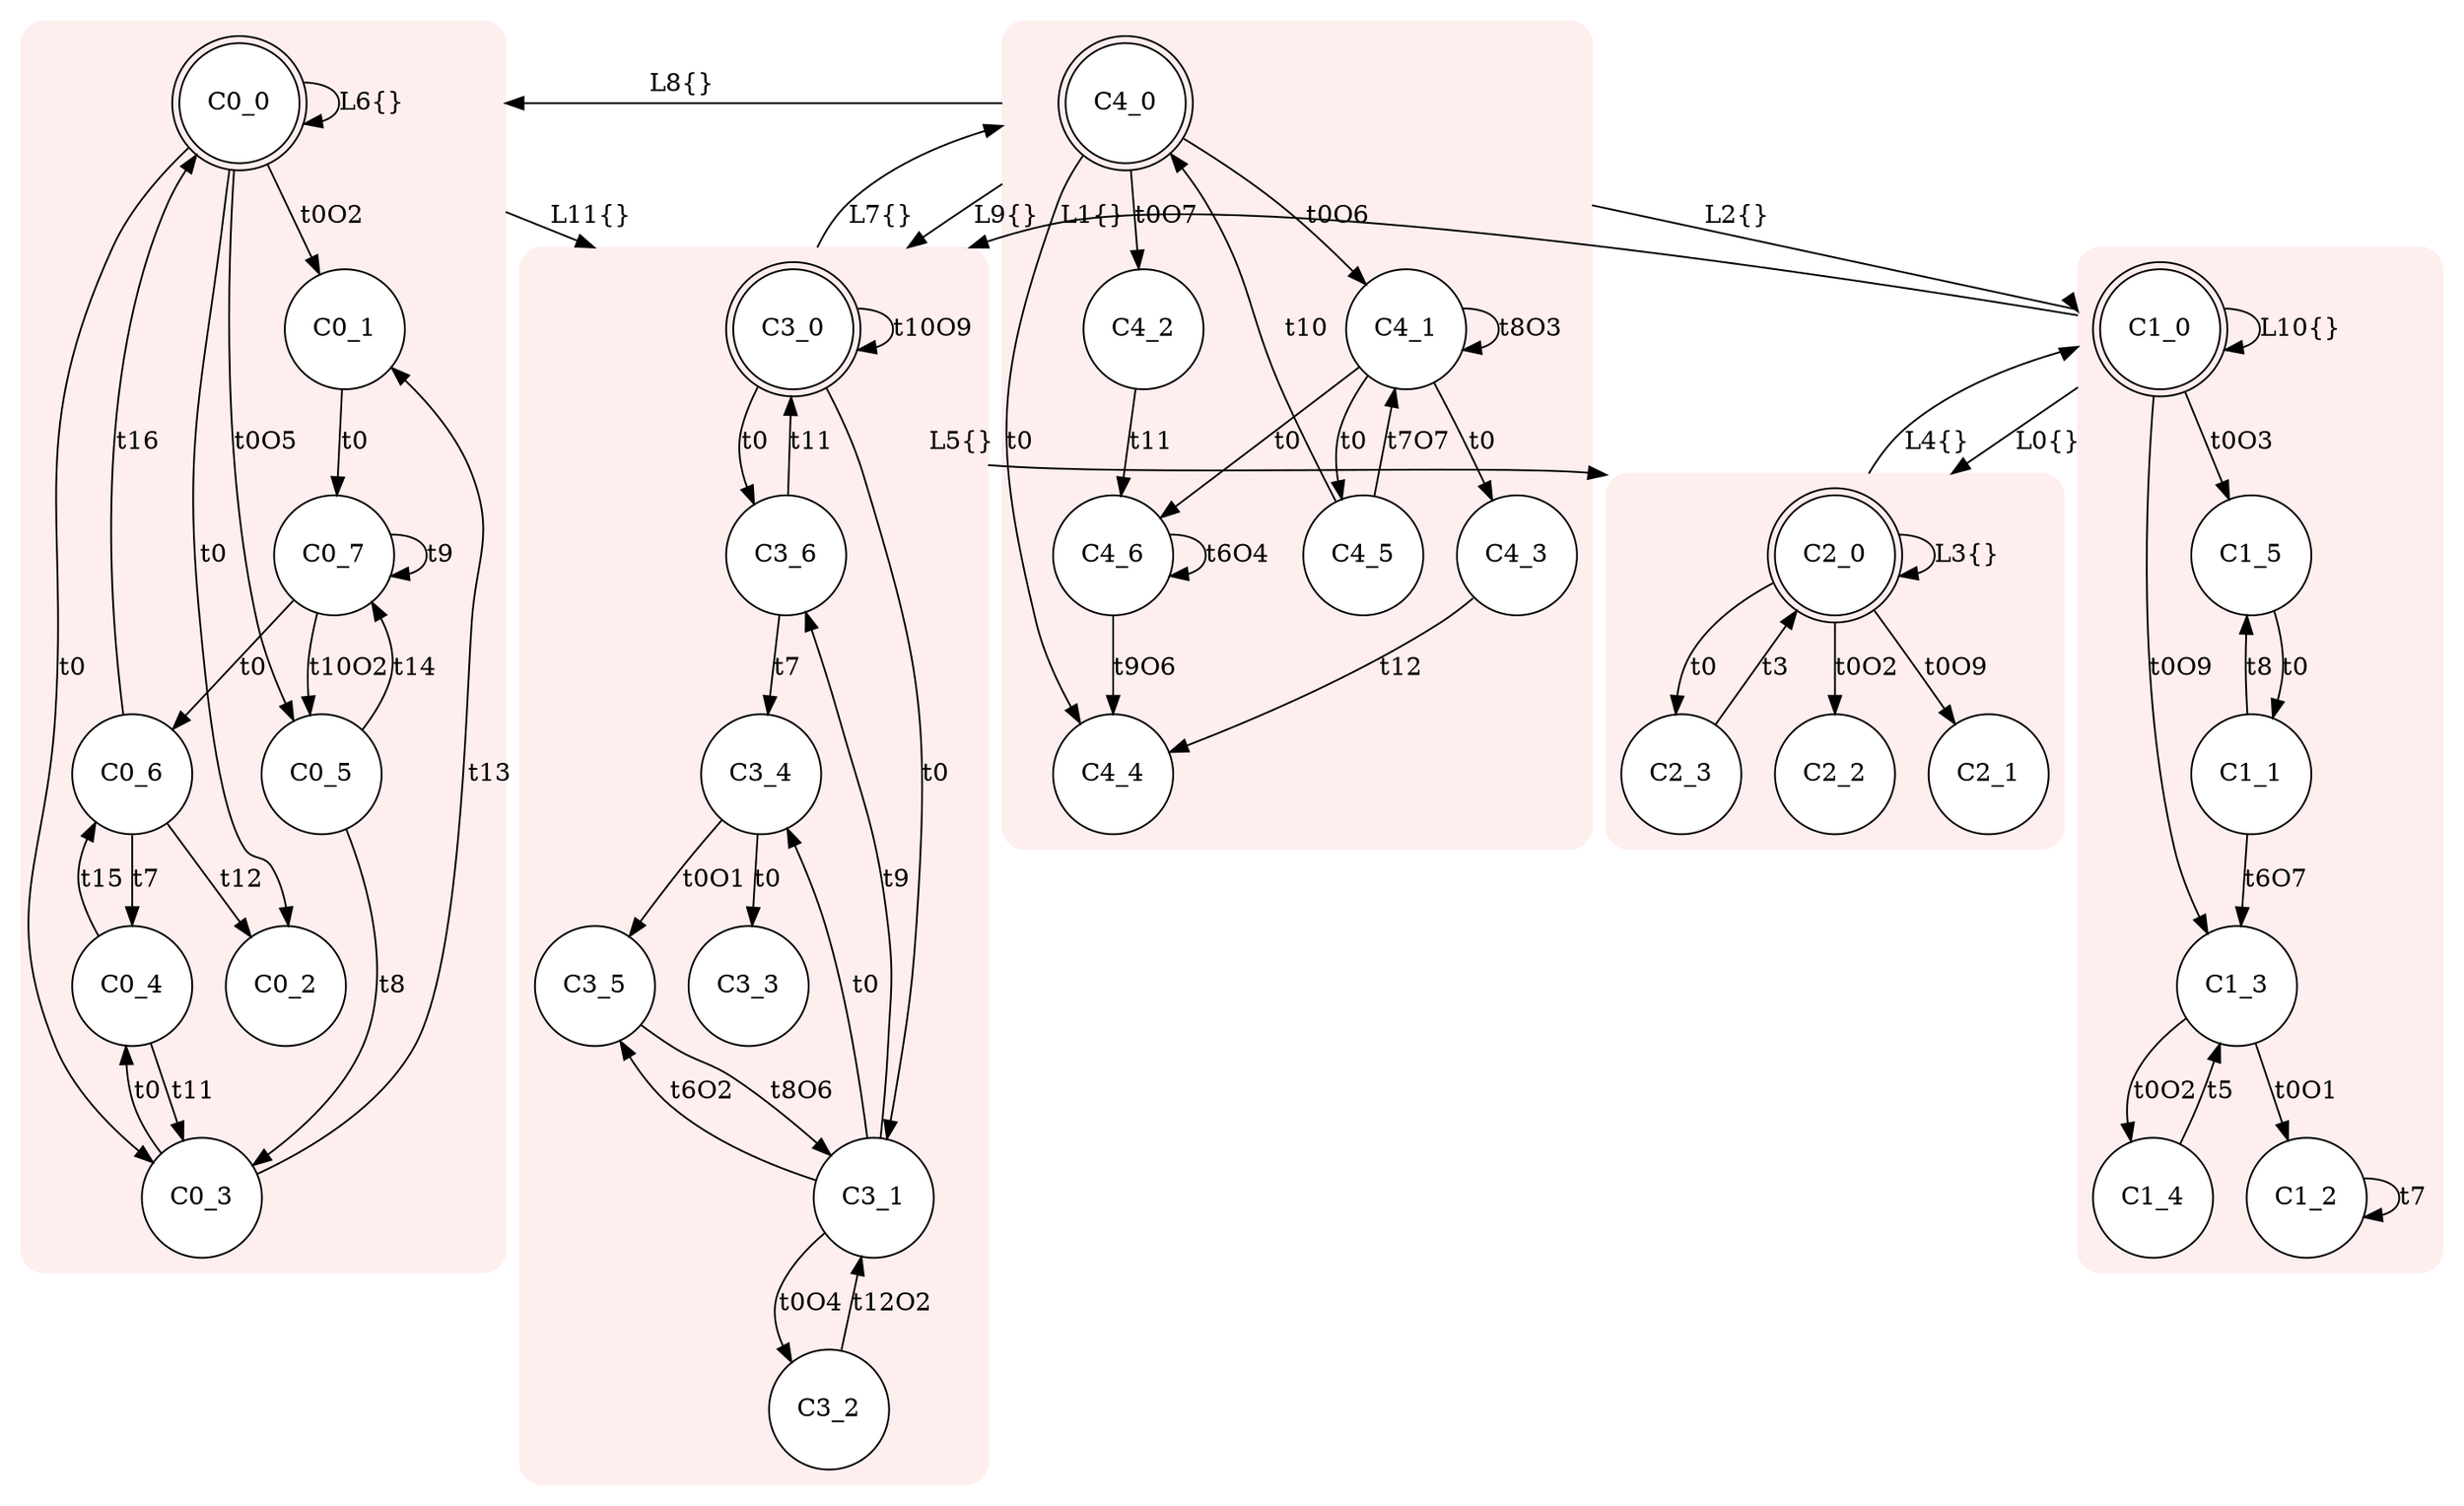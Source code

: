 digraph "gen/Seed1322877352" {
node [style=filled fillcolor=white] compound=true
subgraph cluster0 {
style="rounded,filled" color="#FFEEEE"node [shape=doublecircle]; C0_0;
node [shape=circle];
C0_0 -> C0_1 [label="t0O2"];
C0_1 -> C0_7 [label="t0"];
C0_0 -> C0_2 [label="t0"];
C0_0 -> C0_3 [label="t0"];
C0_3 -> C0_4 [label="t0"];
C0_7 -> C0_6 [label="t0"];
C0_0 -> C0_5 [label="t0O5"];
C0_6 -> C0_4 [label="t7"];
C0_5 -> C0_3 [label="t8"];
C0_7 -> C0_7 [label="t9"];
C0_7 -> C0_5 [label="t10O2"];
C0_4 -> C0_3 [label="t11"];
C0_6 -> C0_2 [label="t12"];
C0_3 -> C0_1 [label="t13"];
C0_5 -> C0_7 [label="t14"];
C0_4 -> C0_6 [label="t15"];
C0_6 -> C0_0 [label="t16"];
}
subgraph cluster1 {
style="rounded,filled" color="#FFEEEE"node [shape=doublecircle]; C1_0;
node [shape=circle];
C1_0 -> C1_3 [label="t0O9"];
C1_0 -> C1_5 [label="t0O3"];
C1_5 -> C1_1 [label="t0"];
C1_3 -> C1_4 [label="t0O2"];
C1_3 -> C1_2 [label="t0O1"];
C1_4 -> C1_3 [label="t5"];
C1_1 -> C1_3 [label="t6O7"];
C1_2 -> C1_2 [label="t7"];
C1_1 -> C1_5 [label="t8"];
}
subgraph cluster2 {
style="rounded,filled" color="#FFEEEE"node [shape=doublecircle]; C2_0;
node [shape=circle];
C2_0 -> C2_2 [label="t0O2"];
C2_0 -> C2_3 [label="t0"];
C2_0 -> C2_1 [label="t0O9"];
C2_3 -> C2_0 [label="t3"];
}
subgraph cluster3 {
style="rounded,filled" color="#FFEEEE"node [shape=doublecircle]; C3_0;
node [shape=circle];
C3_0 -> C3_6 [label="t0"];
C3_0 -> C3_1 [label="t0"];
C3_1 -> C3_2 [label="t0O4"];
C3_1 -> C3_4 [label="t0"];
C3_4 -> C3_3 [label="t0"];
C3_4 -> C3_5 [label="t0O1"];
C3_1 -> C3_5 [label="t6O2"];
C3_6 -> C3_4 [label="t7"];
C3_5 -> C3_1 [label="t8O6"];
C3_1 -> C3_6 [label="t9"];
C3_0 -> C3_0 [label="t10O9"];
C3_6 -> C3_0 [label="t11"];
C3_2 -> C3_1 [label="t12O2"];
}
subgraph cluster4 {
style="rounded,filled" color="#FFEEEE"node [shape=doublecircle]; C4_0;
node [shape=circle];
C4_0 -> C4_4 [label="t0"];
C4_0 -> C4_2 [label="t0O7"];
C4_0 -> C4_1 [label="t0O6"];
C4_1 -> C4_5 [label="t0"];
C4_1 -> C4_6 [label="t0"];
C4_1 -> C4_3 [label="t0"];
C4_6 -> C4_6 [label="t6O4"];
C4_5 -> C4_1 [label="t7O7"];
C4_1 -> C4_1 [label="t8O3"];
C4_6 -> C4_4 [label="t9O6"];
C4_5 -> C4_0 [label="t10"];
C4_2 -> C4_6 [label="t11"];
C4_3 -> C4_4 [label="t12"];
}
C1_0 -> C2_0 [ltail=cluster1 lhead=cluster2 label="L0{}"];
C1_0 -> C3_0 [ltail=cluster1 lhead=cluster3 label="L1{}"];
C4_0 -> C1_0 [ltail=cluster4 lhead=cluster1 label="L2{}"];
C2_0 -> C2_0 [label="L3{}"];
C2_0 -> C1_0 [ltail=cluster2 lhead=cluster1 label="L4{}"];
C3_0 -> C2_0 [ltail=cluster3 lhead=cluster2 label="L5{}"];
C0_0 -> C0_0 [label="L6{}"];
C3_0 -> C4_0 [ltail=cluster3 lhead=cluster4 label="L7{}"];
C4_0 -> C0_0 [ltail=cluster4 lhead=cluster0 label="L8{}"];
C4_0 -> C3_0 [ltail=cluster4 lhead=cluster3 label="L9{}"];
C1_0 -> C1_0 [label="L10{}"];
C0_0 -> C3_0 [ltail=cluster0 lhead=cluster3 label="L11{}"];
}
